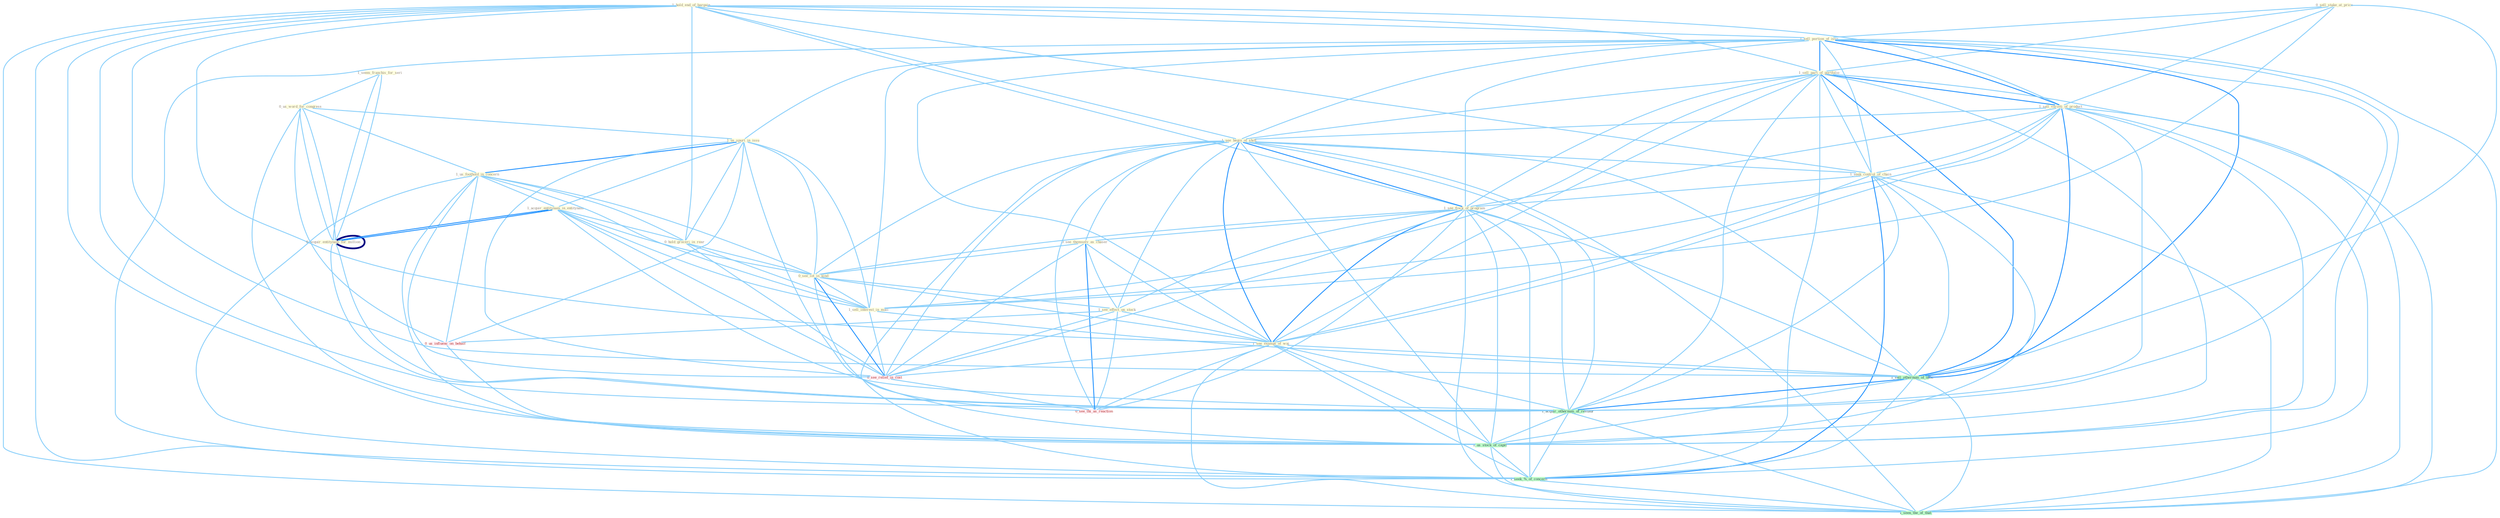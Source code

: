 Graph G{ 
    node
    [shape=polygon,style=filled,width=.5,height=.06,color="#BDFCC9",fixedsize=true,fontsize=4,
    fontcolor="#2f4f4f"];
    {node
    [color="#ffffe0", fontcolor="#8b7d6b"] "1_hold_end_of_bargain " "1_seem_franchis_for_seri " "0_sell_stake_at_price " "1_sell_portion_of_issu " "0_us_word_for_congress " "1_us_spurt_in_issu " "1_sell_part_of_portfolio " "0_acquir_entitynam_for_million " "1_sell_varieti_of_product " "1_us_foothold_in_concern " "1_see_begin_of_shift " "1_acquir_entitynam_in_entitynam " "1_seek_control_of_chain " "0_hold_groceri_in_rear " "1_see_flock_of_program " "0_see_themselv_as_chaser " "0_see_lot_in_kind " "1_sell_interest_in_mall " "1_see_effect_on_stock " "1_see_exampl_of_wai "}
{node [color="#fff0f5", fontcolor="#b22222"] "0_acquir_entitynam_for_million " "0_us_influenc_on_behalf " "0_see_relief_in_cost " "0_see_thi_as_reaction "}
edge [color="#B0E2FF"];

	"1_hold_end_of_bargain " -- "1_sell_portion_of_issu " [w="1", color="#87cefa" ];
	"1_hold_end_of_bargain " -- "1_sell_part_of_portfolio " [w="1", color="#87cefa" ];
	"1_hold_end_of_bargain " -- "1_sell_varieti_of_product " [w="1", color="#87cefa" ];
	"1_hold_end_of_bargain " -- "1_see_begin_of_shift " [w="1", color="#87cefa" ];
	"1_hold_end_of_bargain " -- "1_seek_control_of_chain " [w="1", color="#87cefa" ];
	"1_hold_end_of_bargain " -- "0_hold_groceri_in_rear " [w="1", color="#87cefa" ];
	"1_hold_end_of_bargain " -- "1_see_flock_of_program " [w="1", color="#87cefa" ];
	"1_hold_end_of_bargain " -- "1_see_exampl_of_wai " [w="1", color="#87cefa" ];
	"1_hold_end_of_bargain " -- "1_sell_othernum_of_offic " [w="1", color="#87cefa" ];
	"1_hold_end_of_bargain " -- "1_acquir_othernum_of_restaur " [w="1", color="#87cefa" ];
	"1_hold_end_of_bargain " -- "1_us_stock_of_capit " [w="1", color="#87cefa" ];
	"1_hold_end_of_bargain " -- "1_seek_%_of_concern " [w="1", color="#87cefa" ];
	"1_hold_end_of_bargain " -- "1_seen_the_of_that " [w="1", color="#87cefa" ];
	"1_seem_franchis_for_seri " -- "0_us_word_for_congress " [w="1", color="#87cefa" ];
	"1_seem_franchis_for_seri " -- "0_acquir_entitynam_for_million " [w="1", color="#87cefa" ];
	"1_seem_franchis_for_seri " -- "0_acquir_entitynam_for_million " [w="1", color="#87cefa" ];
	"0_sell_stake_at_price " -- "1_sell_portion_of_issu " [w="1", color="#87cefa" ];
	"0_sell_stake_at_price " -- "1_sell_part_of_portfolio " [w="1", color="#87cefa" ];
	"0_sell_stake_at_price " -- "1_sell_varieti_of_product " [w="1", color="#87cefa" ];
	"0_sell_stake_at_price " -- "1_sell_interest_in_mall " [w="1", color="#87cefa" ];
	"0_sell_stake_at_price " -- "1_sell_othernum_of_offic " [w="1", color="#87cefa" ];
	"1_sell_portion_of_issu " -- "1_us_spurt_in_issu " [w="1", color="#87cefa" ];
	"1_sell_portion_of_issu " -- "1_sell_part_of_portfolio " [w="2", color="#1e90ff" , len=0.8];
	"1_sell_portion_of_issu " -- "1_sell_varieti_of_product " [w="2", color="#1e90ff" , len=0.8];
	"1_sell_portion_of_issu " -- "1_see_begin_of_shift " [w="1", color="#87cefa" ];
	"1_sell_portion_of_issu " -- "1_seek_control_of_chain " [w="1", color="#87cefa" ];
	"1_sell_portion_of_issu " -- "1_see_flock_of_program " [w="1", color="#87cefa" ];
	"1_sell_portion_of_issu " -- "1_sell_interest_in_mall " [w="1", color="#87cefa" ];
	"1_sell_portion_of_issu " -- "1_see_exampl_of_wai " [w="1", color="#87cefa" ];
	"1_sell_portion_of_issu " -- "1_sell_othernum_of_offic " [w="2", color="#1e90ff" , len=0.8];
	"1_sell_portion_of_issu " -- "1_acquir_othernum_of_restaur " [w="1", color="#87cefa" ];
	"1_sell_portion_of_issu " -- "1_us_stock_of_capit " [w="1", color="#87cefa" ];
	"1_sell_portion_of_issu " -- "1_seek_%_of_concern " [w="1", color="#87cefa" ];
	"1_sell_portion_of_issu " -- "1_seen_the_of_that " [w="1", color="#87cefa" ];
	"0_us_word_for_congress " -- "1_us_spurt_in_issu " [w="1", color="#87cefa" ];
	"0_us_word_for_congress " -- "0_acquir_entitynam_for_million " [w="1", color="#87cefa" ];
	"0_us_word_for_congress " -- "1_us_foothold_in_concern " [w="1", color="#87cefa" ];
	"0_us_word_for_congress " -- "0_acquir_entitynam_for_million " [w="1", color="#87cefa" ];
	"0_us_word_for_congress " -- "0_us_influenc_on_behalf " [w="1", color="#87cefa" ];
	"0_us_word_for_congress " -- "1_us_stock_of_capit " [w="1", color="#87cefa" ];
	"1_us_spurt_in_issu " -- "1_us_foothold_in_concern " [w="2", color="#1e90ff" , len=0.8];
	"1_us_spurt_in_issu " -- "1_acquir_entitynam_in_entitynam " [w="1", color="#87cefa" ];
	"1_us_spurt_in_issu " -- "0_hold_groceri_in_rear " [w="1", color="#87cefa" ];
	"1_us_spurt_in_issu " -- "0_see_lot_in_kind " [w="1", color="#87cefa" ];
	"1_us_spurt_in_issu " -- "1_sell_interest_in_mall " [w="1", color="#87cefa" ];
	"1_us_spurt_in_issu " -- "0_us_influenc_on_behalf " [w="1", color="#87cefa" ];
	"1_us_spurt_in_issu " -- "0_see_relief_in_cost " [w="1", color="#87cefa" ];
	"1_us_spurt_in_issu " -- "1_us_stock_of_capit " [w="1", color="#87cefa" ];
	"1_sell_part_of_portfolio " -- "1_sell_varieti_of_product " [w="2", color="#1e90ff" , len=0.8];
	"1_sell_part_of_portfolio " -- "1_see_begin_of_shift " [w="1", color="#87cefa" ];
	"1_sell_part_of_portfolio " -- "1_seek_control_of_chain " [w="1", color="#87cefa" ];
	"1_sell_part_of_portfolio " -- "1_see_flock_of_program " [w="1", color="#87cefa" ];
	"1_sell_part_of_portfolio " -- "1_sell_interest_in_mall " [w="1", color="#87cefa" ];
	"1_sell_part_of_portfolio " -- "1_see_exampl_of_wai " [w="1", color="#87cefa" ];
	"1_sell_part_of_portfolio " -- "1_sell_othernum_of_offic " [w="2", color="#1e90ff" , len=0.8];
	"1_sell_part_of_portfolio " -- "1_acquir_othernum_of_restaur " [w="1", color="#87cefa" ];
	"1_sell_part_of_portfolio " -- "1_us_stock_of_capit " [w="1", color="#87cefa" ];
	"1_sell_part_of_portfolio " -- "1_seek_%_of_concern " [w="1", color="#87cefa" ];
	"1_sell_part_of_portfolio " -- "1_seen_the_of_that " [w="1", color="#87cefa" ];
	"0_acquir_entitynam_for_million " -- "1_acquir_entitynam_in_entitynam " [w="2", color="#1e90ff" , len=0.8];
	"0_acquir_entitynam_for_million " -- "0_acquir_entitynam_for_million " [w="4", style=bold, color="#000080", len=0.4];
	"0_acquir_entitynam_for_million " -- "1_acquir_othernum_of_restaur " [w="1", color="#87cefa" ];
	"1_sell_varieti_of_product " -- "1_see_begin_of_shift " [w="1", color="#87cefa" ];
	"1_sell_varieti_of_product " -- "1_seek_control_of_chain " [w="1", color="#87cefa" ];
	"1_sell_varieti_of_product " -- "1_see_flock_of_program " [w="1", color="#87cefa" ];
	"1_sell_varieti_of_product " -- "1_sell_interest_in_mall " [w="1", color="#87cefa" ];
	"1_sell_varieti_of_product " -- "1_see_exampl_of_wai " [w="1", color="#87cefa" ];
	"1_sell_varieti_of_product " -- "1_sell_othernum_of_offic " [w="2", color="#1e90ff" , len=0.8];
	"1_sell_varieti_of_product " -- "1_acquir_othernum_of_restaur " [w="1", color="#87cefa" ];
	"1_sell_varieti_of_product " -- "1_us_stock_of_capit " [w="1", color="#87cefa" ];
	"1_sell_varieti_of_product " -- "1_seek_%_of_concern " [w="1", color="#87cefa" ];
	"1_sell_varieti_of_product " -- "1_seen_the_of_that " [w="1", color="#87cefa" ];
	"1_us_foothold_in_concern " -- "1_acquir_entitynam_in_entitynam " [w="1", color="#87cefa" ];
	"1_us_foothold_in_concern " -- "0_hold_groceri_in_rear " [w="1", color="#87cefa" ];
	"1_us_foothold_in_concern " -- "0_see_lot_in_kind " [w="1", color="#87cefa" ];
	"1_us_foothold_in_concern " -- "1_sell_interest_in_mall " [w="1", color="#87cefa" ];
	"1_us_foothold_in_concern " -- "0_us_influenc_on_behalf " [w="1", color="#87cefa" ];
	"1_us_foothold_in_concern " -- "0_see_relief_in_cost " [w="1", color="#87cefa" ];
	"1_us_foothold_in_concern " -- "1_us_stock_of_capit " [w="1", color="#87cefa" ];
	"1_us_foothold_in_concern " -- "1_seek_%_of_concern " [w="1", color="#87cefa" ];
	"1_see_begin_of_shift " -- "1_seek_control_of_chain " [w="1", color="#87cefa" ];
	"1_see_begin_of_shift " -- "1_see_flock_of_program " [w="2", color="#1e90ff" , len=0.8];
	"1_see_begin_of_shift " -- "0_see_themselv_as_chaser " [w="1", color="#87cefa" ];
	"1_see_begin_of_shift " -- "0_see_lot_in_kind " [w="1", color="#87cefa" ];
	"1_see_begin_of_shift " -- "1_see_effect_on_stock " [w="1", color="#87cefa" ];
	"1_see_begin_of_shift " -- "1_see_exampl_of_wai " [w="2", color="#1e90ff" , len=0.8];
	"1_see_begin_of_shift " -- "1_sell_othernum_of_offic " [w="1", color="#87cefa" ];
	"1_see_begin_of_shift " -- "0_see_relief_in_cost " [w="1", color="#87cefa" ];
	"1_see_begin_of_shift " -- "0_see_thi_as_reaction " [w="1", color="#87cefa" ];
	"1_see_begin_of_shift " -- "1_acquir_othernum_of_restaur " [w="1", color="#87cefa" ];
	"1_see_begin_of_shift " -- "1_us_stock_of_capit " [w="1", color="#87cefa" ];
	"1_see_begin_of_shift " -- "1_seek_%_of_concern " [w="1", color="#87cefa" ];
	"1_see_begin_of_shift " -- "1_seen_the_of_that " [w="1", color="#87cefa" ];
	"1_acquir_entitynam_in_entitynam " -- "0_hold_groceri_in_rear " [w="1", color="#87cefa" ];
	"1_acquir_entitynam_in_entitynam " -- "0_see_lot_in_kind " [w="1", color="#87cefa" ];
	"1_acquir_entitynam_in_entitynam " -- "1_sell_interest_in_mall " [w="1", color="#87cefa" ];
	"1_acquir_entitynam_in_entitynam " -- "0_acquir_entitynam_for_million " [w="2", color="#1e90ff" , len=0.8];
	"1_acquir_entitynam_in_entitynam " -- "0_see_relief_in_cost " [w="1", color="#87cefa" ];
	"1_acquir_entitynam_in_entitynam " -- "1_acquir_othernum_of_restaur " [w="1", color="#87cefa" ];
	"1_seek_control_of_chain " -- "1_see_flock_of_program " [w="1", color="#87cefa" ];
	"1_seek_control_of_chain " -- "1_see_exampl_of_wai " [w="1", color="#87cefa" ];
	"1_seek_control_of_chain " -- "1_sell_othernum_of_offic " [w="1", color="#87cefa" ];
	"1_seek_control_of_chain " -- "1_acquir_othernum_of_restaur " [w="1", color="#87cefa" ];
	"1_seek_control_of_chain " -- "1_us_stock_of_capit " [w="1", color="#87cefa" ];
	"1_seek_control_of_chain " -- "1_seek_%_of_concern " [w="2", color="#1e90ff" , len=0.8];
	"1_seek_control_of_chain " -- "1_seen_the_of_that " [w="1", color="#87cefa" ];
	"0_hold_groceri_in_rear " -- "0_see_lot_in_kind " [w="1", color="#87cefa" ];
	"0_hold_groceri_in_rear " -- "1_sell_interest_in_mall " [w="1", color="#87cefa" ];
	"0_hold_groceri_in_rear " -- "0_see_relief_in_cost " [w="1", color="#87cefa" ];
	"1_see_flock_of_program " -- "0_see_themselv_as_chaser " [w="1", color="#87cefa" ];
	"1_see_flock_of_program " -- "0_see_lot_in_kind " [w="1", color="#87cefa" ];
	"1_see_flock_of_program " -- "1_see_effect_on_stock " [w="1", color="#87cefa" ];
	"1_see_flock_of_program " -- "1_see_exampl_of_wai " [w="2", color="#1e90ff" , len=0.8];
	"1_see_flock_of_program " -- "1_sell_othernum_of_offic " [w="1", color="#87cefa" ];
	"1_see_flock_of_program " -- "0_see_relief_in_cost " [w="1", color="#87cefa" ];
	"1_see_flock_of_program " -- "0_see_thi_as_reaction " [w="1", color="#87cefa" ];
	"1_see_flock_of_program " -- "1_acquir_othernum_of_restaur " [w="1", color="#87cefa" ];
	"1_see_flock_of_program " -- "1_us_stock_of_capit " [w="1", color="#87cefa" ];
	"1_see_flock_of_program " -- "1_seek_%_of_concern " [w="1", color="#87cefa" ];
	"1_see_flock_of_program " -- "1_seen_the_of_that " [w="1", color="#87cefa" ];
	"0_see_themselv_as_chaser " -- "0_see_lot_in_kind " [w="1", color="#87cefa" ];
	"0_see_themselv_as_chaser " -- "1_see_effect_on_stock " [w="1", color="#87cefa" ];
	"0_see_themselv_as_chaser " -- "1_see_exampl_of_wai " [w="1", color="#87cefa" ];
	"0_see_themselv_as_chaser " -- "0_see_relief_in_cost " [w="1", color="#87cefa" ];
	"0_see_themselv_as_chaser " -- "0_see_thi_as_reaction " [w="2", color="#1e90ff" , len=0.8];
	"0_see_lot_in_kind " -- "1_sell_interest_in_mall " [w="1", color="#87cefa" ];
	"0_see_lot_in_kind " -- "1_see_effect_on_stock " [w="1", color="#87cefa" ];
	"0_see_lot_in_kind " -- "1_see_exampl_of_wai " [w="1", color="#87cefa" ];
	"0_see_lot_in_kind " -- "0_see_relief_in_cost " [w="2", color="#1e90ff" , len=0.8];
	"0_see_lot_in_kind " -- "0_see_thi_as_reaction " [w="1", color="#87cefa" ];
	"1_sell_interest_in_mall " -- "1_sell_othernum_of_offic " [w="1", color="#87cefa" ];
	"1_sell_interest_in_mall " -- "0_see_relief_in_cost " [w="1", color="#87cefa" ];
	"1_see_effect_on_stock " -- "1_see_exampl_of_wai " [w="1", color="#87cefa" ];
	"1_see_effect_on_stock " -- "0_us_influenc_on_behalf " [w="1", color="#87cefa" ];
	"1_see_effect_on_stock " -- "0_see_relief_in_cost " [w="1", color="#87cefa" ];
	"1_see_effect_on_stock " -- "0_see_thi_as_reaction " [w="1", color="#87cefa" ];
	"1_see_exampl_of_wai " -- "1_sell_othernum_of_offic " [w="1", color="#87cefa" ];
	"1_see_exampl_of_wai " -- "0_see_relief_in_cost " [w="1", color="#87cefa" ];
	"1_see_exampl_of_wai " -- "0_see_thi_as_reaction " [w="1", color="#87cefa" ];
	"1_see_exampl_of_wai " -- "1_acquir_othernum_of_restaur " [w="1", color="#87cefa" ];
	"1_see_exampl_of_wai " -- "1_us_stock_of_capit " [w="1", color="#87cefa" ];
	"1_see_exampl_of_wai " -- "1_seek_%_of_concern " [w="1", color="#87cefa" ];
	"1_see_exampl_of_wai " -- "1_seen_the_of_that " [w="1", color="#87cefa" ];
	"0_acquir_entitynam_for_million " -- "1_acquir_othernum_of_restaur " [w="1", color="#87cefa" ];
	"1_sell_othernum_of_offic " -- "1_acquir_othernum_of_restaur " [w="2", color="#1e90ff" , len=0.8];
	"1_sell_othernum_of_offic " -- "1_us_stock_of_capit " [w="1", color="#87cefa" ];
	"1_sell_othernum_of_offic " -- "1_seek_%_of_concern " [w="1", color="#87cefa" ];
	"1_sell_othernum_of_offic " -- "1_seen_the_of_that " [w="1", color="#87cefa" ];
	"0_us_influenc_on_behalf " -- "1_us_stock_of_capit " [w="1", color="#87cefa" ];
	"0_see_relief_in_cost " -- "0_see_thi_as_reaction " [w="1", color="#87cefa" ];
	"1_acquir_othernum_of_restaur " -- "1_us_stock_of_capit " [w="1", color="#87cefa" ];
	"1_acquir_othernum_of_restaur " -- "1_seek_%_of_concern " [w="1", color="#87cefa" ];
	"1_acquir_othernum_of_restaur " -- "1_seen_the_of_that " [w="1", color="#87cefa" ];
	"1_us_stock_of_capit " -- "1_seek_%_of_concern " [w="1", color="#87cefa" ];
	"1_us_stock_of_capit " -- "1_seen_the_of_that " [w="1", color="#87cefa" ];
	"1_seek_%_of_concern " -- "1_seen_the_of_that " [w="1", color="#87cefa" ];
}